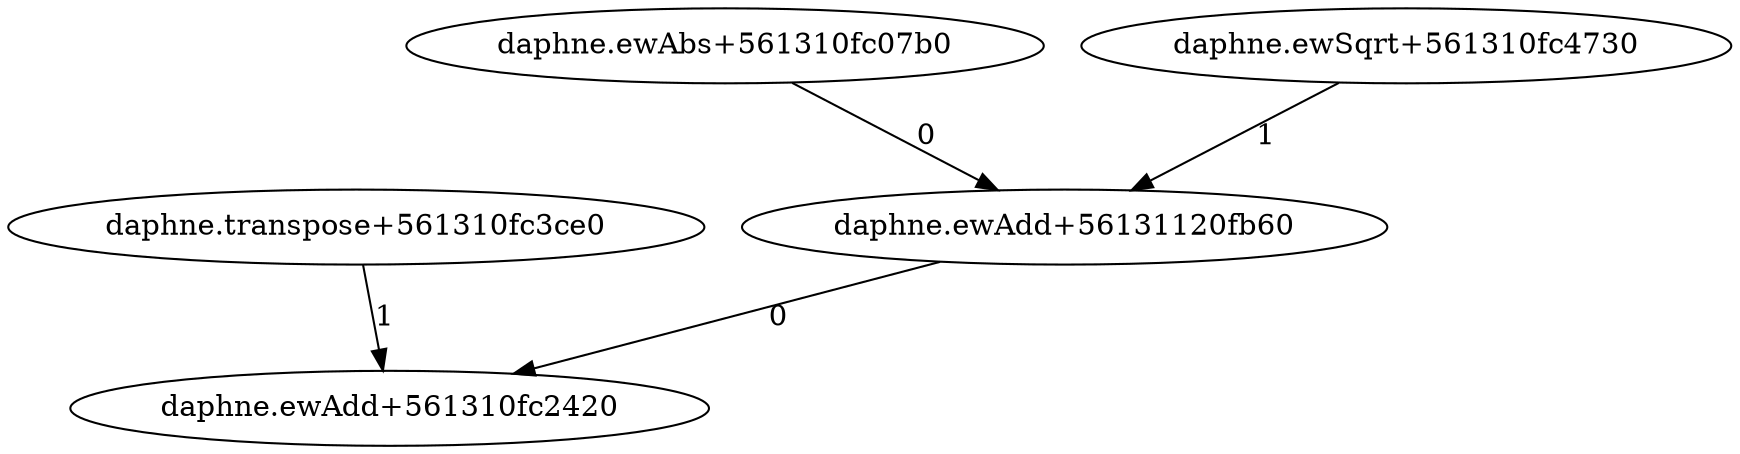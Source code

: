 digraph G {
"daphne.ewAdd+56131120fb60" -> "daphne.ewAdd+561310fc2420" [label="0"];
"daphne.transpose+561310fc3ce0" -> "daphne.ewAdd+561310fc2420" [label="1"];
"daphne.ewAbs+561310fc07b0" -> "daphne.ewAdd+56131120fb60" [label="0"];
"daphne.ewSqrt+561310fc4730" -> "daphne.ewAdd+56131120fb60" [label="1"];
}